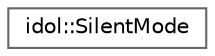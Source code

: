 digraph "Graphical Class Hierarchy"
{
 // LATEX_PDF_SIZE
  bgcolor="transparent";
  edge [fontname=Helvetica,fontsize=10,labelfontname=Helvetica,labelfontsize=10];
  node [fontname=Helvetica,fontsize=10,shape=box,height=0.2,width=0.4];
  rankdir="LR";
  Node0 [id="Node000000",label="idol::SilentMode",height=0.2,width=0.4,color="grey40", fillcolor="white", style="filled",URL="$classidol_1_1SilentMode.html",tooltip=" "];
}
